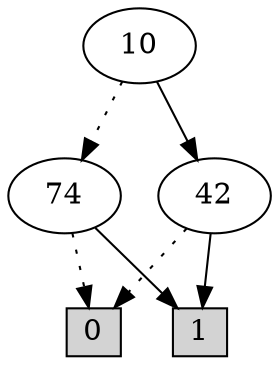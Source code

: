 digraph G {
0 [shape=box, label="0", style=filled, shape=box, height=0.3, width=0.3];
1 [shape=box, label="1", style=filled, shape=box, height=0.3, width=0.3];
1374 [label="10"];
1374 -> 150 [style=dotted];
1374 -> 86 [style=filled];
150 [label="74"];
150 -> 0 [style=dotted];
150 -> 1 [style=filled];
86 [label="42"];
86 -> 0 [style=dotted];
86 -> 1 [style=filled];
}
